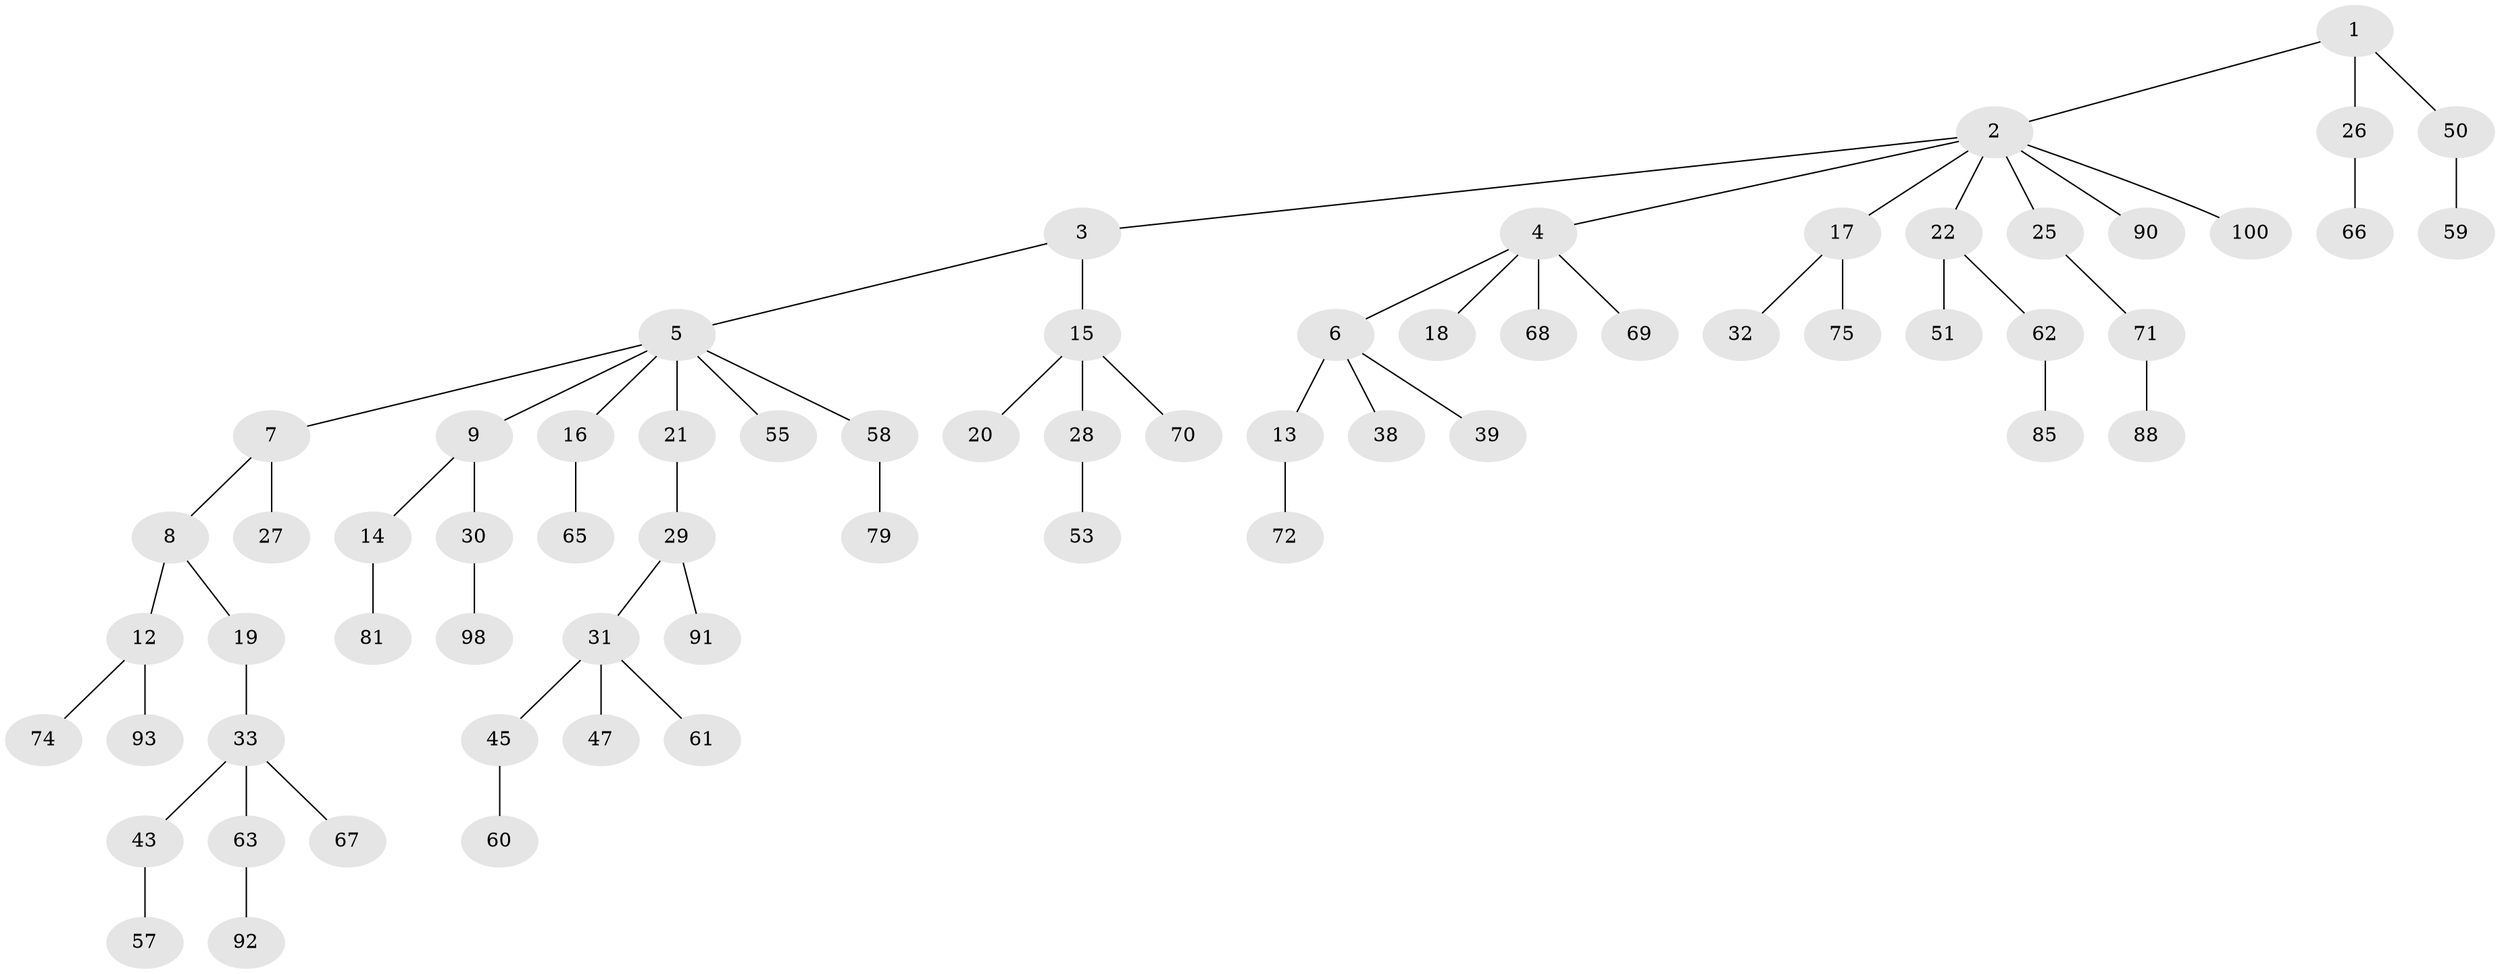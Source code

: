 // original degree distribution, {3: 0.14, 8: 0.02, 6: 0.01, 4: 0.06, 2: 0.29, 5: 0.01, 1: 0.47}
// Generated by graph-tools (version 1.1) at 2025/11/02/21/25 10:11:10]
// undirected, 65 vertices, 64 edges
graph export_dot {
graph [start="1"]
  node [color=gray90,style=filled];
  1 [super="+35"];
  2 [super="+10"];
  3;
  4 [super="+48"];
  5 [super="+23"];
  6 [super="+24"];
  7 [super="+83"];
  8 [super="+37"];
  9 [super="+11"];
  12 [super="+56"];
  13;
  14 [super="+96"];
  15 [super="+34"];
  16 [super="+49"];
  17 [super="+52"];
  18 [super="+36"];
  19;
  20 [super="+86"];
  21 [super="+89"];
  22 [super="+46"];
  25 [super="+42"];
  26;
  27;
  28 [super="+54"];
  29 [super="+44"];
  30 [super="+95"];
  31 [super="+40"];
  32 [super="+77"];
  33 [super="+41"];
  38 [super="+94"];
  39 [super="+99"];
  43;
  45;
  47;
  50 [super="+82"];
  51;
  53;
  55;
  57;
  58 [super="+64"];
  59 [super="+80"];
  60 [super="+73"];
  61;
  62 [super="+78"];
  63 [super="+84"];
  65;
  66;
  67 [super="+76"];
  68 [super="+87"];
  69;
  70;
  71;
  72;
  74 [super="+97"];
  75;
  79;
  81;
  85;
  88;
  90;
  91;
  92;
  93;
  98;
  100;
  1 -- 2;
  1 -- 26;
  1 -- 50;
  2 -- 3;
  2 -- 4;
  2 -- 17;
  2 -- 22;
  2 -- 25;
  2 -- 100;
  2 -- 90;
  3 -- 5;
  3 -- 15;
  4 -- 6;
  4 -- 18;
  4 -- 68;
  4 -- 69;
  5 -- 7;
  5 -- 9;
  5 -- 16;
  5 -- 21;
  5 -- 55;
  5 -- 58;
  6 -- 13;
  6 -- 39;
  6 -- 38;
  7 -- 8;
  7 -- 27;
  8 -- 12;
  8 -- 19;
  9 -- 14;
  9 -- 30;
  12 -- 74;
  12 -- 93;
  13 -- 72;
  14 -- 81;
  15 -- 20;
  15 -- 28;
  15 -- 70;
  16 -- 65;
  17 -- 32;
  17 -- 75;
  19 -- 33;
  21 -- 29;
  22 -- 51;
  22 -- 62;
  25 -- 71;
  26 -- 66;
  28 -- 53;
  29 -- 31;
  29 -- 91;
  30 -- 98;
  31 -- 61;
  31 -- 47;
  31 -- 45;
  33 -- 43;
  33 -- 63;
  33 -- 67;
  43 -- 57;
  45 -- 60;
  50 -- 59;
  58 -- 79;
  62 -- 85;
  63 -- 92;
  71 -- 88;
}
